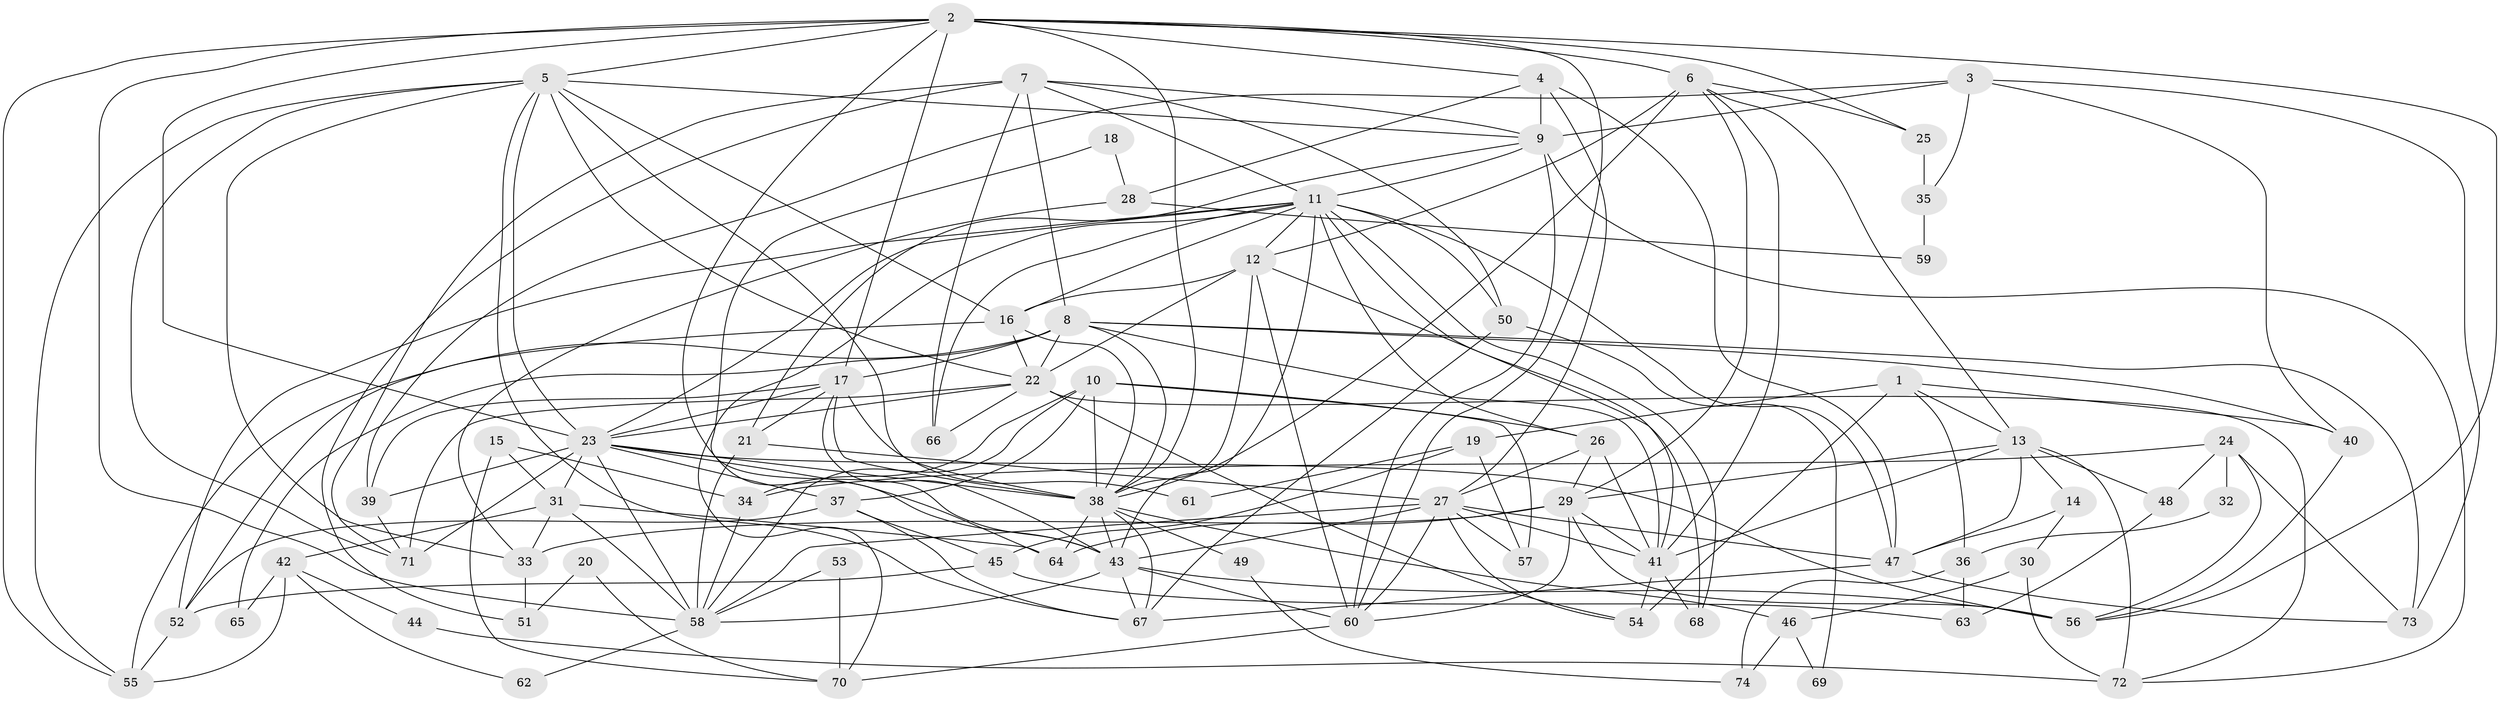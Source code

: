 // original degree distribution, {2: 0.1891891891891892, 4: 0.20270270270270271, 5: 0.25675675675675674, 3: 0.20945945945945946, 6: 0.10135135135135136, 7: 0.033783783783783786, 8: 0.006756756756756757}
// Generated by graph-tools (version 1.1) at 2025/36/03/09/25 02:36:20]
// undirected, 74 vertices, 196 edges
graph export_dot {
graph [start="1"]
  node [color=gray90,style=filled];
  1;
  2;
  3;
  4;
  5;
  6;
  7;
  8;
  9;
  10;
  11;
  12;
  13;
  14;
  15;
  16;
  17;
  18;
  19;
  20;
  21;
  22;
  23;
  24;
  25;
  26;
  27;
  28;
  29;
  30;
  31;
  32;
  33;
  34;
  35;
  36;
  37;
  38;
  39;
  40;
  41;
  42;
  43;
  44;
  45;
  46;
  47;
  48;
  49;
  50;
  51;
  52;
  53;
  54;
  55;
  56;
  57;
  58;
  59;
  60;
  61;
  62;
  63;
  64;
  65;
  66;
  67;
  68;
  69;
  70;
  71;
  72;
  73;
  74;
  1 -- 13 [weight=1.0];
  1 -- 19 [weight=1.0];
  1 -- 36 [weight=1.0];
  1 -- 40 [weight=1.0];
  1 -- 54 [weight=2.0];
  2 -- 4 [weight=1.0];
  2 -- 5 [weight=2.0];
  2 -- 6 [weight=4.0];
  2 -- 17 [weight=1.0];
  2 -- 23 [weight=3.0];
  2 -- 25 [weight=1.0];
  2 -- 38 [weight=1.0];
  2 -- 43 [weight=1.0];
  2 -- 55 [weight=1.0];
  2 -- 56 [weight=1.0];
  2 -- 58 [weight=1.0];
  2 -- 60 [weight=1.0];
  3 -- 9 [weight=1.0];
  3 -- 35 [weight=1.0];
  3 -- 39 [weight=1.0];
  3 -- 40 [weight=1.0];
  3 -- 73 [weight=1.0];
  4 -- 9 [weight=2.0];
  4 -- 27 [weight=1.0];
  4 -- 28 [weight=2.0];
  4 -- 47 [weight=1.0];
  5 -- 9 [weight=1.0];
  5 -- 16 [weight=1.0];
  5 -- 22 [weight=1.0];
  5 -- 23 [weight=1.0];
  5 -- 33 [weight=1.0];
  5 -- 38 [weight=1.0];
  5 -- 55 [weight=1.0];
  5 -- 67 [weight=1.0];
  5 -- 71 [weight=1.0];
  6 -- 12 [weight=1.0];
  6 -- 13 [weight=1.0];
  6 -- 25 [weight=1.0];
  6 -- 29 [weight=1.0];
  6 -- 38 [weight=1.0];
  6 -- 41 [weight=1.0];
  7 -- 8 [weight=2.0];
  7 -- 9 [weight=1.0];
  7 -- 11 [weight=1.0];
  7 -- 50 [weight=1.0];
  7 -- 51 [weight=1.0];
  7 -- 66 [weight=1.0];
  7 -- 71 [weight=1.0];
  8 -- 17 [weight=1.0];
  8 -- 22 [weight=3.0];
  8 -- 38 [weight=1.0];
  8 -- 40 [weight=1.0];
  8 -- 41 [weight=1.0];
  8 -- 55 [weight=1.0];
  8 -- 65 [weight=1.0];
  8 -- 73 [weight=1.0];
  9 -- 11 [weight=1.0];
  9 -- 21 [weight=1.0];
  9 -- 60 [weight=1.0];
  9 -- 72 [weight=1.0];
  10 -- 26 [weight=1.0];
  10 -- 34 [weight=1.0];
  10 -- 37 [weight=1.0];
  10 -- 38 [weight=1.0];
  10 -- 57 [weight=1.0];
  10 -- 58 [weight=1.0];
  11 -- 12 [weight=1.0];
  11 -- 16 [weight=1.0];
  11 -- 23 [weight=1.0];
  11 -- 26 [weight=1.0];
  11 -- 41 [weight=1.0];
  11 -- 43 [weight=1.0];
  11 -- 47 [weight=2.0];
  11 -- 50 [weight=1.0];
  11 -- 52 [weight=1.0];
  11 -- 66 [weight=1.0];
  11 -- 68 [weight=2.0];
  11 -- 70 [weight=1.0];
  12 -- 16 [weight=2.0];
  12 -- 22 [weight=1.0];
  12 -- 38 [weight=1.0];
  12 -- 60 [weight=1.0];
  12 -- 68 [weight=1.0];
  13 -- 14 [weight=1.0];
  13 -- 29 [weight=1.0];
  13 -- 41 [weight=1.0];
  13 -- 47 [weight=1.0];
  13 -- 48 [weight=1.0];
  13 -- 72 [weight=1.0];
  14 -- 30 [weight=1.0];
  14 -- 47 [weight=1.0];
  15 -- 31 [weight=1.0];
  15 -- 34 [weight=1.0];
  15 -- 70 [weight=1.0];
  16 -- 22 [weight=1.0];
  16 -- 38 [weight=1.0];
  16 -- 52 [weight=1.0];
  17 -- 21 [weight=1.0];
  17 -- 23 [weight=1.0];
  17 -- 38 [weight=1.0];
  17 -- 39 [weight=1.0];
  17 -- 43 [weight=2.0];
  17 -- 61 [weight=1.0];
  18 -- 28 [weight=1.0];
  18 -- 64 [weight=1.0];
  19 -- 45 [weight=1.0];
  19 -- 57 [weight=1.0];
  19 -- 61 [weight=1.0];
  20 -- 51 [weight=1.0];
  20 -- 70 [weight=1.0];
  21 -- 27 [weight=1.0];
  21 -- 58 [weight=2.0];
  22 -- 23 [weight=1.0];
  22 -- 54 [weight=1.0];
  22 -- 66 [weight=1.0];
  22 -- 71 [weight=1.0];
  22 -- 72 [weight=1.0];
  23 -- 31 [weight=1.0];
  23 -- 37 [weight=1.0];
  23 -- 38 [weight=1.0];
  23 -- 39 [weight=1.0];
  23 -- 43 [weight=1.0];
  23 -- 56 [weight=1.0];
  23 -- 58 [weight=1.0];
  23 -- 71 [weight=1.0];
  24 -- 32 [weight=1.0];
  24 -- 34 [weight=1.0];
  24 -- 48 [weight=1.0];
  24 -- 56 [weight=1.0];
  24 -- 73 [weight=1.0];
  25 -- 35 [weight=1.0];
  26 -- 27 [weight=1.0];
  26 -- 29 [weight=1.0];
  26 -- 41 [weight=1.0];
  27 -- 41 [weight=1.0];
  27 -- 43 [weight=1.0];
  27 -- 47 [weight=1.0];
  27 -- 54 [weight=1.0];
  27 -- 57 [weight=1.0];
  27 -- 58 [weight=2.0];
  27 -- 60 [weight=1.0];
  28 -- 33 [weight=1.0];
  28 -- 59 [weight=1.0];
  29 -- 33 [weight=1.0];
  29 -- 41 [weight=2.0];
  29 -- 56 [weight=1.0];
  29 -- 60 [weight=1.0];
  29 -- 64 [weight=1.0];
  30 -- 46 [weight=1.0];
  30 -- 72 [weight=1.0];
  31 -- 33 [weight=1.0];
  31 -- 42 [weight=1.0];
  31 -- 58 [weight=2.0];
  31 -- 64 [weight=1.0];
  32 -- 36 [weight=1.0];
  33 -- 51 [weight=1.0];
  34 -- 58 [weight=1.0];
  35 -- 59 [weight=1.0];
  36 -- 63 [weight=1.0];
  36 -- 74 [weight=1.0];
  37 -- 45 [weight=1.0];
  37 -- 52 [weight=1.0];
  37 -- 67 [weight=1.0];
  38 -- 43 [weight=1.0];
  38 -- 46 [weight=1.0];
  38 -- 49 [weight=1.0];
  38 -- 64 [weight=2.0];
  38 -- 67 [weight=1.0];
  39 -- 71 [weight=1.0];
  40 -- 56 [weight=2.0];
  41 -- 54 [weight=1.0];
  41 -- 68 [weight=1.0];
  42 -- 44 [weight=1.0];
  42 -- 55 [weight=1.0];
  42 -- 62 [weight=1.0];
  42 -- 65 [weight=1.0];
  43 -- 56 [weight=1.0];
  43 -- 58 [weight=1.0];
  43 -- 60 [weight=1.0];
  43 -- 67 [weight=1.0];
  44 -- 72 [weight=1.0];
  45 -- 52 [weight=1.0];
  45 -- 63 [weight=1.0];
  46 -- 69 [weight=1.0];
  46 -- 74 [weight=1.0];
  47 -- 67 [weight=1.0];
  47 -- 73 [weight=1.0];
  48 -- 63 [weight=1.0];
  49 -- 74 [weight=1.0];
  50 -- 67 [weight=1.0];
  50 -- 69 [weight=1.0];
  52 -- 55 [weight=1.0];
  53 -- 58 [weight=1.0];
  53 -- 70 [weight=1.0];
  58 -- 62 [weight=1.0];
  60 -- 70 [weight=1.0];
}
